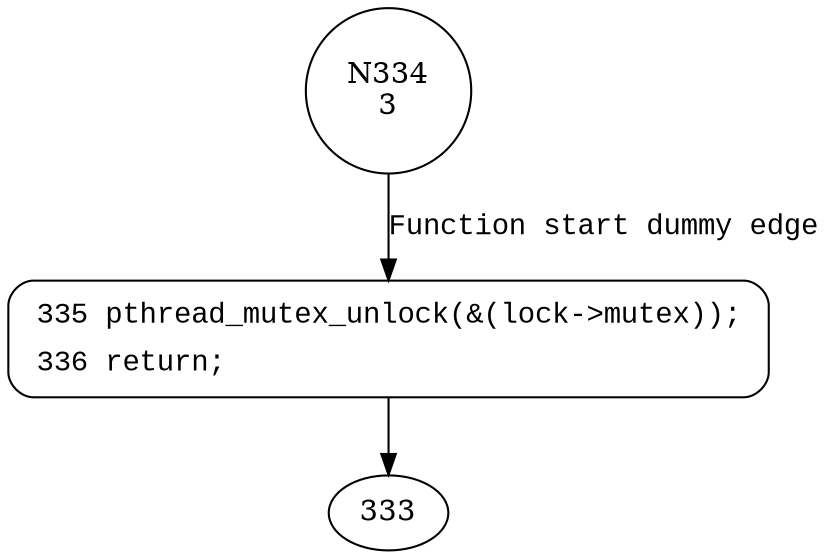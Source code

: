 digraph stdThreadLockRelease {
334 [shape="circle" label="N334\n3"]
335 [shape="circle" label="N335\n2"]
335 [style="filled,bold" penwidth="1" fillcolor="white" fontname="Courier New" shape="Mrecord" label=<<table border="0" cellborder="0" cellpadding="3" bgcolor="white"><tr><td align="right">335</td><td align="left">pthread_mutex_unlock(&amp;(lock-&gt;mutex));</td></tr><tr><td align="right">336</td><td align="left">return;</td></tr></table>>]
335 -> 333[label=""]
334 -> 335 [label="Function start dummy edge" fontname="Courier New"]
}